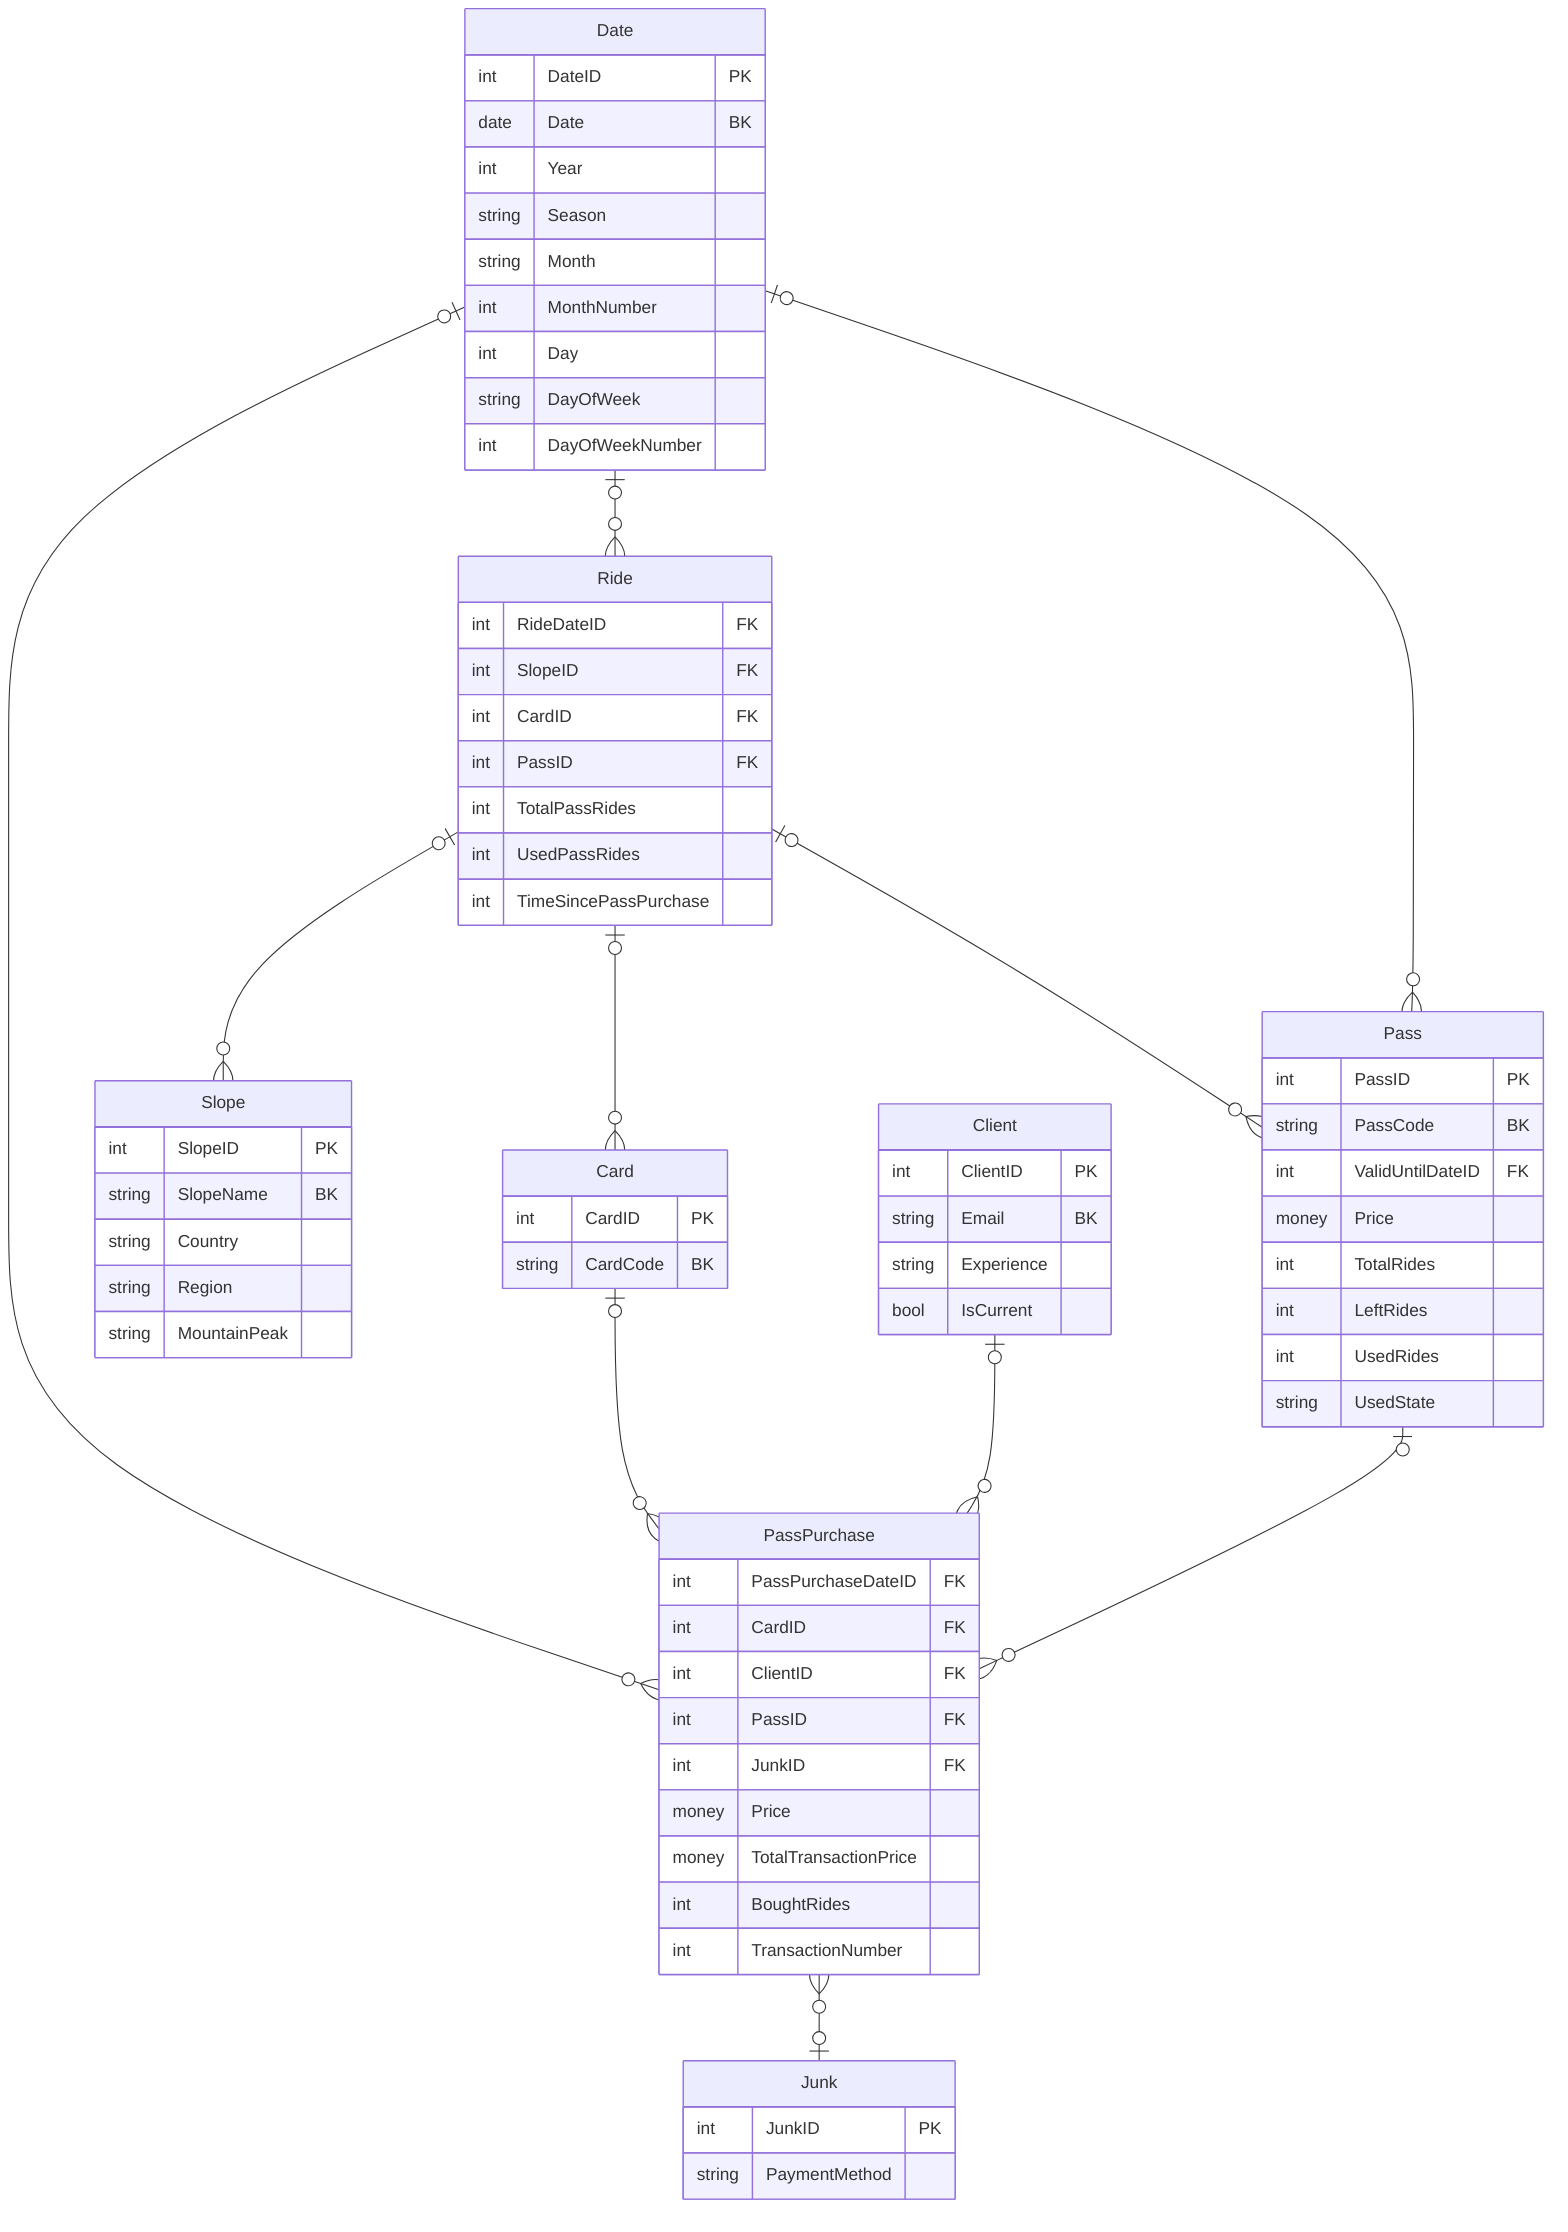 erDiagram
    Date |o--o{ Ride : ""
    Ride |o--o{ Pass : ""
    Ride |o--o{ Slope : ""
    Ride |o--o{ Card : ""
    Date |o--o{ PassPurchase : ""
    Card |o--o{ PassPurchase : ""
    Client |o--o{ PassPurchase : ""
    Date |o--o{ Pass : ""
    Pass |o--o{ PassPurchase : ""
    PassPurchase }o--o| Junk : ""

Client {
    int ClientID "PK"
    string Email "BK"
    string Experience
    bool IsCurrent
}

Card {
    int CardID "PK"
    string CardCode "BK"
}

Date {
    int DateID "PK"
    date Date "BK"
    int Year
    string Season
    string Month
    int MonthNumber
    int Day
    string DayOfWeek
    int DayOfWeekNumber
}

Junk {
    int JunkID "PK"
    string PaymentMethod
}

Pass {
    int PassID "PK"
    string PassCode "BK"
    int ValidUntilDateID "FK"
    money Price
    int TotalRides
    int LeftRides
    int UsedRides
    string UsedState
}

PassPurchase {
    int PassPurchaseDateID "FK"
    int CardID "FK"
    int ClientID "FK"
    int PassID "FK"
    int JunkID "FK"
    money Price
    money TotalTransactionPrice
    int BoughtRides
    int TransactionNumber
}

Ride {
    int RideDateID "FK"
    int SlopeID "FK"
    int CardID "FK"
    int PassID "FK"
    int TotalPassRides
    int UsedPassRides
    int TimeSincePassPurchase
}

Slope {
    int SlopeID "PK"
    string SlopeName "BK"
    string Country
    string Region
    string MountainPeak
}